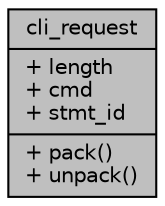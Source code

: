 digraph "cli_request"
{
 // INTERACTIVE_SVG=YES
 // LATEX_PDF_SIZE
  edge [fontname="Helvetica",fontsize="10",labelfontname="Helvetica",labelfontsize="10"];
  node [fontname="Helvetica",fontsize="10",shape=record];
  Node1 [label="{cli_request\n|+ length\l+ cmd\l+ stmt_id\l|+ pack()\l+ unpack()\l}",height=0.2,width=0.4,color="black", fillcolor="grey75", style="filled", fontcolor="black",tooltip=" "];
}

